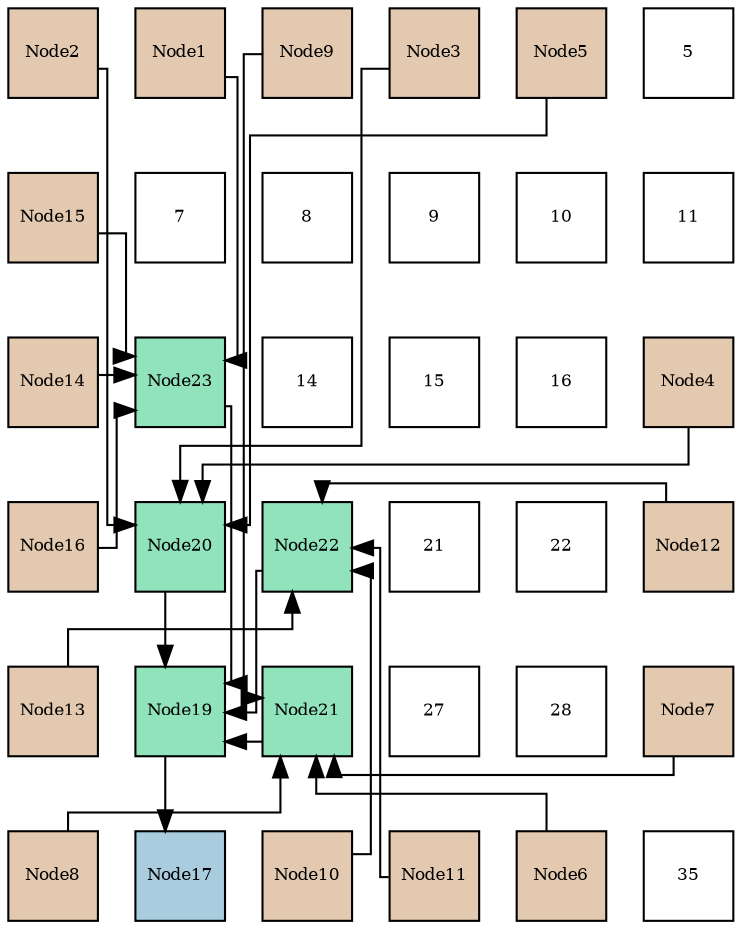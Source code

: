 digraph layout{
 rankdir=TB;
 splines=ortho;
 node [style=filled shape=square fixedsize=true width=0.6];
0[label="Node2", fontsize=8, fillcolor="#e3c9af"];
1[label="Node1", fontsize=8, fillcolor="#e3c9af"];
2[label="Node9", fontsize=8, fillcolor="#e3c9af"];
3[label="Node3", fontsize=8, fillcolor="#e3c9af"];
4[label="Node5", fontsize=8, fillcolor="#e3c9af"];
5[label="5", fontsize=8, fillcolor="#ffffff"];
6[label="Node15", fontsize=8, fillcolor="#e3c9af"];
7[label="7", fontsize=8, fillcolor="#ffffff"];
8[label="8", fontsize=8, fillcolor="#ffffff"];
9[label="9", fontsize=8, fillcolor="#ffffff"];
10[label="10", fontsize=8, fillcolor="#ffffff"];
11[label="11", fontsize=8, fillcolor="#ffffff"];
12[label="Node14", fontsize=8, fillcolor="#e3c9af"];
13[label="Node23", fontsize=8, fillcolor="#91e3bb"];
14[label="14", fontsize=8, fillcolor="#ffffff"];
15[label="15", fontsize=8, fillcolor="#ffffff"];
16[label="16", fontsize=8, fillcolor="#ffffff"];
17[label="Node4", fontsize=8, fillcolor="#e3c9af"];
18[label="Node16", fontsize=8, fillcolor="#e3c9af"];
19[label="Node20", fontsize=8, fillcolor="#91e3bb"];
20[label="Node22", fontsize=8, fillcolor="#91e3bb"];
21[label="21", fontsize=8, fillcolor="#ffffff"];
22[label="22", fontsize=8, fillcolor="#ffffff"];
23[label="Node12", fontsize=8, fillcolor="#e3c9af"];
24[label="Node13", fontsize=8, fillcolor="#e3c9af"];
25[label="Node19", fontsize=8, fillcolor="#91e3bb"];
26[label="Node21", fontsize=8, fillcolor="#91e3bb"];
27[label="27", fontsize=8, fillcolor="#ffffff"];
28[label="28", fontsize=8, fillcolor="#ffffff"];
29[label="Node7", fontsize=8, fillcolor="#e3c9af"];
30[label="Node8", fontsize=8, fillcolor="#e3c9af"];
31[label="Node17", fontsize=8, fillcolor="#a9ccde"];
32[label="Node10", fontsize=8, fillcolor="#e3c9af"];
33[label="Node11", fontsize=8, fillcolor="#e3c9af"];
34[label="Node6", fontsize=8, fillcolor="#e3c9af"];
35[label="35", fontsize=8, fillcolor="#ffffff"];
edge [constraint=false, style=vis];25 -> 31;
19 -> 25;
26 -> 25;
20 -> 25;
13 -> 25;
0 -> 19;
3 -> 19;
17 -> 19;
4 -> 19;
34 -> 26;
29 -> 26;
30 -> 26;
2 -> 26;
32 -> 20;
33 -> 20;
23 -> 20;
24 -> 20;
1 -> 13;
12 -> 13;
6 -> 13;
18 -> 13;
edge [constraint=true, style=invis];
0 -> 6 -> 12 -> 18 -> 24 -> 30;
1 -> 7 -> 13 -> 19 -> 25 -> 31;
2 -> 8 -> 14 -> 20 -> 26 -> 32;
3 -> 9 -> 15 -> 21 -> 27 -> 33;
4 -> 10 -> 16 -> 22 -> 28 -> 34;
5 -> 11 -> 17 -> 23 -> 29 -> 35;
rank = same {0 -> 1 -> 2 -> 3 -> 4 -> 5};
rank = same {6 -> 7 -> 8 -> 9 -> 10 -> 11};
rank = same {12 -> 13 -> 14 -> 15 -> 16 -> 17};
rank = same {18 -> 19 -> 20 -> 21 -> 22 -> 23};
rank = same {24 -> 25 -> 26 -> 27 -> 28 -> 29};
rank = same {30 -> 31 -> 32 -> 33 -> 34 -> 35};
}